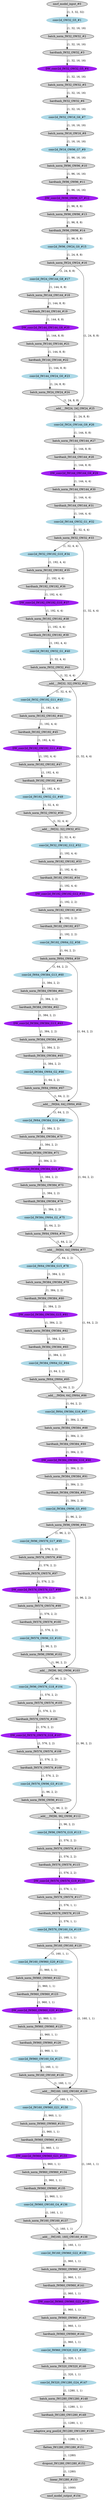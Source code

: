strict digraph {
"0 /nncf_model_input_0" [id=0, type="nncf_model_input", label="nncf_model_input_#0", style=filled];
"1 MobileNetV2/Sequential[features]/Conv2dNormActivation[0]/NNCFConv2d[0]/conv2d_0" [id=1, type=conv2d, label="conv2d_OW32_G5_#1", style=filled, color=lightblue];
"2 MobileNetV2/Sequential[features]/Conv2dNormActivation[0]/NNCFBatchNorm2d[1]/batch_norm_0" [id=2, type="batch_norm", label="batch_norm_IW32_OW32_#2", style=filled];
"3 MobileNetV2/Sequential[features]/Conv2dNormActivation[0]/ReLU6[2]/hardtanh_0" [id=3, type=hardtanh, label="hardtanh_IW32_OW32_#3", style=filled];
"4 MobileNetV2/Sequential[features]/InvertedResidual[1]/Sequential[conv]/Conv2dNormActivation[0]/NNCFConv2d[0]/conv2d_0" [id=4, type=conv2d, label="DW_conv2d_IW32_OW32_G5_#4", style=filled, color=purple];
"5 MobileNetV2/Sequential[features]/InvertedResidual[1]/Sequential[conv]/Conv2dNormActivation[0]/NNCFBatchNorm2d[1]/batch_norm_0" [id=5, type="batch_norm", label="batch_norm_IW32_OW32_#5", style=filled];
"6 MobileNetV2/Sequential[features]/InvertedResidual[1]/Sequential[conv]/Conv2dNormActivation[0]/ReLU6[2]/hardtanh_0" [id=6, type=hardtanh, label="hardtanh_IW32_OW32_#6", style=filled];
"7 MobileNetV2/Sequential[features]/InvertedResidual[1]/Sequential[conv]/NNCFConv2d[1]/conv2d_0" [id=7, type=conv2d, label="conv2d_IW32_OW16_G6_#7", style=filled, color=lightblue];
"8 MobileNetV2/Sequential[features]/InvertedResidual[1]/Sequential[conv]/NNCFBatchNorm2d[2]/batch_norm_0" [id=8, type="batch_norm", label="batch_norm_IW16_OW16_#8", style=filled];
"9 MobileNetV2/Sequential[features]/InvertedResidual[2]/Sequential[conv]/Conv2dNormActivation[0]/NNCFConv2d[0]/conv2d_0" [id=9, type=conv2d, label="conv2d_IW16_OW96_G7_#9", style=filled, color=lightblue];
"10 MobileNetV2/Sequential[features]/InvertedResidual[2]/Sequential[conv]/Conv2dNormActivation[0]/NNCFBatchNorm2d[1]/batch_norm_0" [id=10, type="batch_norm", label="batch_norm_IW96_OW96_#10", style=filled];
"11 MobileNetV2/Sequential[features]/InvertedResidual[2]/Sequential[conv]/Conv2dNormActivation[0]/ReLU6[2]/hardtanh_0" [id=11, type=hardtanh, label="hardtanh_IW96_OW96_#11", style=filled];
"12 MobileNetV2/Sequential[features]/InvertedResidual[2]/Sequential[conv]/Conv2dNormActivation[1]/NNCFConv2d[0]/conv2d_0" [id=12, type=conv2d, label="DW_conv2d_IW96_OW96_G7_#12", style=filled, color=purple];
"13 MobileNetV2/Sequential[features]/InvertedResidual[2]/Sequential[conv]/Conv2dNormActivation[1]/NNCFBatchNorm2d[1]/batch_norm_0" [id=13, type="batch_norm", label="batch_norm_IW96_OW96_#13", style=filled];
"14 MobileNetV2/Sequential[features]/InvertedResidual[2]/Sequential[conv]/Conv2dNormActivation[1]/ReLU6[2]/hardtanh_0" [id=14, type=hardtanh, label="hardtanh_IW96_OW96_#14", style=filled];
"15 MobileNetV2/Sequential[features]/InvertedResidual[2]/Sequential[conv]/NNCFConv2d[2]/conv2d_0" [id=15, type=conv2d, label="conv2d_IW96_OW24_G0_#15", style=filled, color=lightblue];
"16 MobileNetV2/Sequential[features]/InvertedResidual[2]/Sequential[conv]/NNCFBatchNorm2d[3]/batch_norm_0" [id=16, type="batch_norm", label="batch_norm_IW24_OW24_#16", style=filled];
"17 MobileNetV2/Sequential[features]/InvertedResidual[3]/Sequential[conv]/Conv2dNormActivation[0]/NNCFConv2d[0]/conv2d_0" [id=17, type=conv2d, label="conv2d_IW24_OW144_G8_#17", style=filled, color=lightblue];
"18 MobileNetV2/Sequential[features]/InvertedResidual[3]/Sequential[conv]/Conv2dNormActivation[0]/NNCFBatchNorm2d[1]/batch_norm_0" [id=18, type="batch_norm", label="batch_norm_IW144_OW144_#18", style=filled];
"19 MobileNetV2/Sequential[features]/InvertedResidual[3]/Sequential[conv]/Conv2dNormActivation[0]/ReLU6[2]/hardtanh_0" [id=19, type=hardtanh, label="hardtanh_IW144_OW144_#19", style=filled];
"20 MobileNetV2/Sequential[features]/InvertedResidual[3]/Sequential[conv]/Conv2dNormActivation[1]/NNCFConv2d[0]/conv2d_0" [id=20, type=conv2d, label="DW_conv2d_IW144_OW144_G8_#20", style=filled, color=purple];
"21 MobileNetV2/Sequential[features]/InvertedResidual[3]/Sequential[conv]/Conv2dNormActivation[1]/NNCFBatchNorm2d[1]/batch_norm_0" [id=21, type="batch_norm", label="batch_norm_IW144_OW144_#21", style=filled];
"22 MobileNetV2/Sequential[features]/InvertedResidual[3]/Sequential[conv]/Conv2dNormActivation[1]/ReLU6[2]/hardtanh_0" [id=22, type=hardtanh, label="hardtanh_IW144_OW144_#22", style=filled];
"23 MobileNetV2/Sequential[features]/InvertedResidual[3]/Sequential[conv]/NNCFConv2d[2]/conv2d_0" [id=23, type=conv2d, label="conv2d_IW144_OW24_G0_#23", style=filled, color=lightblue];
"24 MobileNetV2/Sequential[features]/InvertedResidual[3]/Sequential[conv]/NNCFBatchNorm2d[3]/batch_norm_0" [id=24, type="batch_norm", label="batch_norm_IW24_OW24_#24", style=filled];
"25 MobileNetV2/Sequential[features]/InvertedResidual[3]/__add___0" [id=25, type="__add__", label="__add___IW[24, 24]_OW24_#25", style=filled];
"26 MobileNetV2/Sequential[features]/InvertedResidual[4]/Sequential[conv]/Conv2dNormActivation[0]/NNCFConv2d[0]/conv2d_0" [id=26, type=conv2d, label="conv2d_IW24_OW144_G9_#26", style=filled, color=lightblue];
"27 MobileNetV2/Sequential[features]/InvertedResidual[4]/Sequential[conv]/Conv2dNormActivation[0]/NNCFBatchNorm2d[1]/batch_norm_0" [id=27, type="batch_norm", label="batch_norm_IW144_OW144_#27", style=filled];
"28 MobileNetV2/Sequential[features]/InvertedResidual[4]/Sequential[conv]/Conv2dNormActivation[0]/ReLU6[2]/hardtanh_0" [id=28, type=hardtanh, label="hardtanh_IW144_OW144_#28", style=filled];
"29 MobileNetV2/Sequential[features]/InvertedResidual[4]/Sequential[conv]/Conv2dNormActivation[1]/NNCFConv2d[0]/conv2d_0" [id=29, type=conv2d, label="DW_conv2d_IW144_OW144_G9_#29", style=filled, color=purple];
"30 MobileNetV2/Sequential[features]/InvertedResidual[4]/Sequential[conv]/Conv2dNormActivation[1]/NNCFBatchNorm2d[1]/batch_norm_0" [id=30, type="batch_norm", label="batch_norm_IW144_OW144_#30", style=filled];
"31 MobileNetV2/Sequential[features]/InvertedResidual[4]/Sequential[conv]/Conv2dNormActivation[1]/ReLU6[2]/hardtanh_0" [id=31, type=hardtanh, label="hardtanh_IW144_OW144_#31", style=filled];
"32 MobileNetV2/Sequential[features]/InvertedResidual[4]/Sequential[conv]/NNCFConv2d[2]/conv2d_0" [id=32, type=conv2d, label="conv2d_IW144_OW32_G1_#32", style=filled, color=lightblue];
"33 MobileNetV2/Sequential[features]/InvertedResidual[4]/Sequential[conv]/NNCFBatchNorm2d[3]/batch_norm_0" [id=33, type="batch_norm", label="batch_norm_IW32_OW32_#33", style=filled];
"34 MobileNetV2/Sequential[features]/InvertedResidual[5]/Sequential[conv]/Conv2dNormActivation[0]/NNCFConv2d[0]/conv2d_0" [id=34, type=conv2d, label="conv2d_IW32_OW192_G10_#34", style=filled, color=lightblue];
"35 MobileNetV2/Sequential[features]/InvertedResidual[5]/Sequential[conv]/Conv2dNormActivation[0]/NNCFBatchNorm2d[1]/batch_norm_0" [id=35, type="batch_norm", label="batch_norm_IW192_OW192_#35", style=filled];
"36 MobileNetV2/Sequential[features]/InvertedResidual[5]/Sequential[conv]/Conv2dNormActivation[0]/ReLU6[2]/hardtanh_0" [id=36, type=hardtanh, label="hardtanh_IW192_OW192_#36", style=filled];
"37 MobileNetV2/Sequential[features]/InvertedResidual[5]/Sequential[conv]/Conv2dNormActivation[1]/NNCFConv2d[0]/conv2d_0" [id=37, type=conv2d, label="DW_conv2d_IW192_OW192_G10_#37", style=filled, color=purple];
"38 MobileNetV2/Sequential[features]/InvertedResidual[5]/Sequential[conv]/Conv2dNormActivation[1]/NNCFBatchNorm2d[1]/batch_norm_0" [id=38, type="batch_norm", label="batch_norm_IW192_OW192_#38", style=filled];
"39 MobileNetV2/Sequential[features]/InvertedResidual[5]/Sequential[conv]/Conv2dNormActivation[1]/ReLU6[2]/hardtanh_0" [id=39, type=hardtanh, label="hardtanh_IW192_OW192_#39", style=filled];
"40 MobileNetV2/Sequential[features]/InvertedResidual[5]/Sequential[conv]/NNCFConv2d[2]/conv2d_0" [id=40, type=conv2d, label="conv2d_IW192_OW32_G1_#40", style=filled, color=lightblue];
"41 MobileNetV2/Sequential[features]/InvertedResidual[5]/Sequential[conv]/NNCFBatchNorm2d[3]/batch_norm_0" [id=41, type="batch_norm", label="batch_norm_IW32_OW32_#41", style=filled];
"42 MobileNetV2/Sequential[features]/InvertedResidual[5]/__add___0" [id=42, type="__add__", label="__add___IW[32, 32]_OW32_#42", style=filled];
"43 MobileNetV2/Sequential[features]/InvertedResidual[6]/Sequential[conv]/Conv2dNormActivation[0]/NNCFConv2d[0]/conv2d_0" [id=43, type=conv2d, label="conv2d_IW32_OW192_G11_#43", style=filled, color=lightblue];
"44 MobileNetV2/Sequential[features]/InvertedResidual[6]/Sequential[conv]/Conv2dNormActivation[0]/NNCFBatchNorm2d[1]/batch_norm_0" [id=44, type="batch_norm", label="batch_norm_IW192_OW192_#44", style=filled];
"45 MobileNetV2/Sequential[features]/InvertedResidual[6]/Sequential[conv]/Conv2dNormActivation[0]/ReLU6[2]/hardtanh_0" [id=45, type=hardtanh, label="hardtanh_IW192_OW192_#45", style=filled];
"46 MobileNetV2/Sequential[features]/InvertedResidual[6]/Sequential[conv]/Conv2dNormActivation[1]/NNCFConv2d[0]/conv2d_0" [id=46, type=conv2d, label="DW_conv2d_IW192_OW192_G11_#46", style=filled, color=purple];
"47 MobileNetV2/Sequential[features]/InvertedResidual[6]/Sequential[conv]/Conv2dNormActivation[1]/NNCFBatchNorm2d[1]/batch_norm_0" [id=47, type="batch_norm", label="batch_norm_IW192_OW192_#47", style=filled];
"48 MobileNetV2/Sequential[features]/InvertedResidual[6]/Sequential[conv]/Conv2dNormActivation[1]/ReLU6[2]/hardtanh_0" [id=48, type=hardtanh, label="hardtanh_IW192_OW192_#48", style=filled];
"49 MobileNetV2/Sequential[features]/InvertedResidual[6]/Sequential[conv]/NNCFConv2d[2]/conv2d_0" [id=49, type=conv2d, label="conv2d_IW192_OW32_G1_#49", style=filled, color=lightblue];
"50 MobileNetV2/Sequential[features]/InvertedResidual[6]/Sequential[conv]/NNCFBatchNorm2d[3]/batch_norm_0" [id=50, type="batch_norm", label="batch_norm_IW32_OW32_#50", style=filled];
"51 MobileNetV2/Sequential[features]/InvertedResidual[6]/__add___0" [id=51, type="__add__", label="__add___IW[32, 32]_OW32_#51", style=filled];
"52 MobileNetV2/Sequential[features]/InvertedResidual[7]/Sequential[conv]/Conv2dNormActivation[0]/NNCFConv2d[0]/conv2d_0" [id=52, type=conv2d, label="conv2d_IW32_OW192_G12_#52", style=filled, color=lightblue];
"53 MobileNetV2/Sequential[features]/InvertedResidual[7]/Sequential[conv]/Conv2dNormActivation[0]/NNCFBatchNorm2d[1]/batch_norm_0" [id=53, type="batch_norm", label="batch_norm_IW192_OW192_#53", style=filled];
"54 MobileNetV2/Sequential[features]/InvertedResidual[7]/Sequential[conv]/Conv2dNormActivation[0]/ReLU6[2]/hardtanh_0" [id=54, type=hardtanh, label="hardtanh_IW192_OW192_#54", style=filled];
"55 MobileNetV2/Sequential[features]/InvertedResidual[7]/Sequential[conv]/Conv2dNormActivation[1]/NNCFConv2d[0]/conv2d_0" [id=55, type=conv2d, label="DW_conv2d_IW192_OW192_G12_#55", style=filled, color=purple];
"56 MobileNetV2/Sequential[features]/InvertedResidual[7]/Sequential[conv]/Conv2dNormActivation[1]/NNCFBatchNorm2d[1]/batch_norm_0" [id=56, type="batch_norm", label="batch_norm_IW192_OW192_#56", style=filled];
"57 MobileNetV2/Sequential[features]/InvertedResidual[7]/Sequential[conv]/Conv2dNormActivation[1]/ReLU6[2]/hardtanh_0" [id=57, type=hardtanh, label="hardtanh_IW192_OW192_#57", style=filled];
"58 MobileNetV2/Sequential[features]/InvertedResidual[7]/Sequential[conv]/NNCFConv2d[2]/conv2d_0" [id=58, type=conv2d, label="conv2d_IW192_OW64_G2_#58", style=filled, color=lightblue];
"59 MobileNetV2/Sequential[features]/InvertedResidual[7]/Sequential[conv]/NNCFBatchNorm2d[3]/batch_norm_0" [id=59, type="batch_norm", label="batch_norm_IW64_OW64_#59", style=filled];
"60 MobileNetV2/Sequential[features]/InvertedResidual[8]/Sequential[conv]/Conv2dNormActivation[0]/NNCFConv2d[0]/conv2d_0" [id=60, type=conv2d, label="conv2d_IW64_OW384_G13_#60", style=filled, color=lightblue];
"61 MobileNetV2/Sequential[features]/InvertedResidual[8]/Sequential[conv]/Conv2dNormActivation[0]/NNCFBatchNorm2d[1]/batch_norm_0" [id=61, type="batch_norm", label="batch_norm_IW384_OW384_#61", style=filled];
"62 MobileNetV2/Sequential[features]/InvertedResidual[8]/Sequential[conv]/Conv2dNormActivation[0]/ReLU6[2]/hardtanh_0" [id=62, type=hardtanh, label="hardtanh_IW384_OW384_#62", style=filled];
"63 MobileNetV2/Sequential[features]/InvertedResidual[8]/Sequential[conv]/Conv2dNormActivation[1]/NNCFConv2d[0]/conv2d_0" [id=63, type=conv2d, label="DW_conv2d_IW384_OW384_G13_#63", style=filled, color=purple];
"64 MobileNetV2/Sequential[features]/InvertedResidual[8]/Sequential[conv]/Conv2dNormActivation[1]/NNCFBatchNorm2d[1]/batch_norm_0" [id=64, type="batch_norm", label="batch_norm_IW384_OW384_#64", style=filled];
"65 MobileNetV2/Sequential[features]/InvertedResidual[8]/Sequential[conv]/Conv2dNormActivation[1]/ReLU6[2]/hardtanh_0" [id=65, type=hardtanh, label="hardtanh_IW384_OW384_#65", style=filled];
"66 MobileNetV2/Sequential[features]/InvertedResidual[8]/Sequential[conv]/NNCFConv2d[2]/conv2d_0" [id=66, type=conv2d, label="conv2d_IW384_OW64_G2_#66", style=filled, color=lightblue];
"67 MobileNetV2/Sequential[features]/InvertedResidual[8]/Sequential[conv]/NNCFBatchNorm2d[3]/batch_norm_0" [id=67, type="batch_norm", label="batch_norm_IW64_OW64_#67", style=filled];
"68 MobileNetV2/Sequential[features]/InvertedResidual[8]/__add___0" [id=68, type="__add__", label="__add___IW[64, 64]_OW64_#68", style=filled];
"69 MobileNetV2/Sequential[features]/InvertedResidual[9]/Sequential[conv]/Conv2dNormActivation[0]/NNCFConv2d[0]/conv2d_0" [id=69, type=conv2d, label="conv2d_IW64_OW384_G14_#69", style=filled, color=lightblue];
"70 MobileNetV2/Sequential[features]/InvertedResidual[9]/Sequential[conv]/Conv2dNormActivation[0]/NNCFBatchNorm2d[1]/batch_norm_0" [id=70, type="batch_norm", label="batch_norm_IW384_OW384_#70", style=filled];
"71 MobileNetV2/Sequential[features]/InvertedResidual[9]/Sequential[conv]/Conv2dNormActivation[0]/ReLU6[2]/hardtanh_0" [id=71, type=hardtanh, label="hardtanh_IW384_OW384_#71", style=filled];
"72 MobileNetV2/Sequential[features]/InvertedResidual[9]/Sequential[conv]/Conv2dNormActivation[1]/NNCFConv2d[0]/conv2d_0" [id=72, type=conv2d, label="DW_conv2d_IW384_OW384_G14_#72", style=filled, color=purple];
"73 MobileNetV2/Sequential[features]/InvertedResidual[9]/Sequential[conv]/Conv2dNormActivation[1]/NNCFBatchNorm2d[1]/batch_norm_0" [id=73, type="batch_norm", label="batch_norm_IW384_OW384_#73", style=filled];
"74 MobileNetV2/Sequential[features]/InvertedResidual[9]/Sequential[conv]/Conv2dNormActivation[1]/ReLU6[2]/hardtanh_0" [id=74, type=hardtanh, label="hardtanh_IW384_OW384_#74", style=filled];
"75 MobileNetV2/Sequential[features]/InvertedResidual[9]/Sequential[conv]/NNCFConv2d[2]/conv2d_0" [id=75, type=conv2d, label="conv2d_IW384_OW64_G2_#75", style=filled, color=lightblue];
"76 MobileNetV2/Sequential[features]/InvertedResidual[9]/Sequential[conv]/NNCFBatchNorm2d[3]/batch_norm_0" [id=76, type="batch_norm", label="batch_norm_IW64_OW64_#76", style=filled];
"77 MobileNetV2/Sequential[features]/InvertedResidual[9]/__add___0" [id=77, type="__add__", label="__add___IW[64, 64]_OW64_#77", style=filled];
"78 MobileNetV2/Sequential[features]/InvertedResidual[10]/Sequential[conv]/Conv2dNormActivation[0]/NNCFConv2d[0]/conv2d_0" [id=78, type=conv2d, label="conv2d_IW64_OW384_G15_#78", style=filled, color=lightblue];
"79 MobileNetV2/Sequential[features]/InvertedResidual[10]/Sequential[conv]/Conv2dNormActivation[0]/NNCFBatchNorm2d[1]/batch_norm_0" [id=79, type="batch_norm", label="batch_norm_IW384_OW384_#79", style=filled];
"80 MobileNetV2/Sequential[features]/InvertedResidual[10]/Sequential[conv]/Conv2dNormActivation[0]/ReLU6[2]/hardtanh_0" [id=80, type=hardtanh, label="hardtanh_IW384_OW384_#80", style=filled];
"81 MobileNetV2/Sequential[features]/InvertedResidual[10]/Sequential[conv]/Conv2dNormActivation[1]/NNCFConv2d[0]/conv2d_0" [id=81, type=conv2d, label="DW_conv2d_IW384_OW384_G15_#81", style=filled, color=purple];
"82 MobileNetV2/Sequential[features]/InvertedResidual[10]/Sequential[conv]/Conv2dNormActivation[1]/NNCFBatchNorm2d[1]/batch_norm_0" [id=82, type="batch_norm", label="batch_norm_IW384_OW384_#82", style=filled];
"83 MobileNetV2/Sequential[features]/InvertedResidual[10]/Sequential[conv]/Conv2dNormActivation[1]/ReLU6[2]/hardtanh_0" [id=83, type=hardtanh, label="hardtanh_IW384_OW384_#83", style=filled];
"84 MobileNetV2/Sequential[features]/InvertedResidual[10]/Sequential[conv]/NNCFConv2d[2]/conv2d_0" [id=84, type=conv2d, label="conv2d_IW384_OW64_G2_#84", style=filled, color=lightblue];
"85 MobileNetV2/Sequential[features]/InvertedResidual[10]/Sequential[conv]/NNCFBatchNorm2d[3]/batch_norm_0" [id=85, type="batch_norm", label="batch_norm_IW64_OW64_#85", style=filled];
"86 MobileNetV2/Sequential[features]/InvertedResidual[10]/__add___0" [id=86, type="__add__", label="__add___IW[64, 64]_OW64_#86", style=filled];
"87 MobileNetV2/Sequential[features]/InvertedResidual[11]/Sequential[conv]/Conv2dNormActivation[0]/NNCFConv2d[0]/conv2d_0" [id=87, type=conv2d, label="conv2d_IW64_OW384_G16_#87", style=filled, color=lightblue];
"88 MobileNetV2/Sequential[features]/InvertedResidual[11]/Sequential[conv]/Conv2dNormActivation[0]/NNCFBatchNorm2d[1]/batch_norm_0" [id=88, type="batch_norm", label="batch_norm_IW384_OW384_#88", style=filled];
"89 MobileNetV2/Sequential[features]/InvertedResidual[11]/Sequential[conv]/Conv2dNormActivation[0]/ReLU6[2]/hardtanh_0" [id=89, type=hardtanh, label="hardtanh_IW384_OW384_#89", style=filled];
"90 MobileNetV2/Sequential[features]/InvertedResidual[11]/Sequential[conv]/Conv2dNormActivation[1]/NNCFConv2d[0]/conv2d_0" [id=90, type=conv2d, label="DW_conv2d_IW384_OW384_G16_#90", style=filled, color=purple];
"91 MobileNetV2/Sequential[features]/InvertedResidual[11]/Sequential[conv]/Conv2dNormActivation[1]/NNCFBatchNorm2d[1]/batch_norm_0" [id=91, type="batch_norm", label="batch_norm_IW384_OW384_#91", style=filled];
"92 MobileNetV2/Sequential[features]/InvertedResidual[11]/Sequential[conv]/Conv2dNormActivation[1]/ReLU6[2]/hardtanh_0" [id=92, type=hardtanh, label="hardtanh_IW384_OW384_#92", style=filled];
"93 MobileNetV2/Sequential[features]/InvertedResidual[11]/Sequential[conv]/NNCFConv2d[2]/conv2d_0" [id=93, type=conv2d, label="conv2d_IW384_OW96_G3_#93", style=filled, color=lightblue];
"94 MobileNetV2/Sequential[features]/InvertedResidual[11]/Sequential[conv]/NNCFBatchNorm2d[3]/batch_norm_0" [id=94, type="batch_norm", label="batch_norm_IW96_OW96_#94", style=filled];
"95 MobileNetV2/Sequential[features]/InvertedResidual[12]/Sequential[conv]/Conv2dNormActivation[0]/NNCFConv2d[0]/conv2d_0" [id=95, type=conv2d, label="conv2d_IW96_OW576_G17_#95", style=filled, color=lightblue];
"96 MobileNetV2/Sequential[features]/InvertedResidual[12]/Sequential[conv]/Conv2dNormActivation[0]/NNCFBatchNorm2d[1]/batch_norm_0" [id=96, type="batch_norm", label="batch_norm_IW576_OW576_#96", style=filled];
"97 MobileNetV2/Sequential[features]/InvertedResidual[12]/Sequential[conv]/Conv2dNormActivation[0]/ReLU6[2]/hardtanh_0" [id=97, type=hardtanh, label="hardtanh_IW576_OW576_#97", style=filled];
"98 MobileNetV2/Sequential[features]/InvertedResidual[12]/Sequential[conv]/Conv2dNormActivation[1]/NNCFConv2d[0]/conv2d_0" [id=98, type=conv2d, label="DW_conv2d_IW576_OW576_G17_#98", style=filled, color=purple];
"99 MobileNetV2/Sequential[features]/InvertedResidual[12]/Sequential[conv]/Conv2dNormActivation[1]/NNCFBatchNorm2d[1]/batch_norm_0" [id=99, type="batch_norm", label="batch_norm_IW576_OW576_#99", style=filled];
"100 MobileNetV2/Sequential[features]/InvertedResidual[12]/Sequential[conv]/Conv2dNormActivation[1]/ReLU6[2]/hardtanh_0" [id=100, type=hardtanh, label="hardtanh_IW576_OW576_#100", style=filled];
"101 MobileNetV2/Sequential[features]/InvertedResidual[12]/Sequential[conv]/NNCFConv2d[2]/conv2d_0" [id=101, type=conv2d, label="conv2d_IW576_OW96_G3_#101", style=filled, color=lightblue];
"102 MobileNetV2/Sequential[features]/InvertedResidual[12]/Sequential[conv]/NNCFBatchNorm2d[3]/batch_norm_0" [id=102, type="batch_norm", label="batch_norm_IW96_OW96_#102", style=filled];
"103 MobileNetV2/Sequential[features]/InvertedResidual[12]/__add___0" [id=103, type="__add__", label="__add___IW[96, 96]_OW96_#103", style=filled];
"104 MobileNetV2/Sequential[features]/InvertedResidual[13]/Sequential[conv]/Conv2dNormActivation[0]/NNCFConv2d[0]/conv2d_0" [id=104, type=conv2d, label="conv2d_IW96_OW576_G18_#104", style=filled, color=lightblue];
"105 MobileNetV2/Sequential[features]/InvertedResidual[13]/Sequential[conv]/Conv2dNormActivation[0]/NNCFBatchNorm2d[1]/batch_norm_0" [id=105, type="batch_norm", label="batch_norm_IW576_OW576_#105", style=filled];
"106 MobileNetV2/Sequential[features]/InvertedResidual[13]/Sequential[conv]/Conv2dNormActivation[0]/ReLU6[2]/hardtanh_0" [id=106, type=hardtanh, label="hardtanh_IW576_OW576_#106", style=filled];
"107 MobileNetV2/Sequential[features]/InvertedResidual[13]/Sequential[conv]/Conv2dNormActivation[1]/NNCFConv2d[0]/conv2d_0" [id=107, type=conv2d, label="DW_conv2d_IW576_OW576_G18_#107", style=filled, color=purple];
"108 MobileNetV2/Sequential[features]/InvertedResidual[13]/Sequential[conv]/Conv2dNormActivation[1]/NNCFBatchNorm2d[1]/batch_norm_0" [id=108, type="batch_norm", label="batch_norm_IW576_OW576_#108", style=filled];
"109 MobileNetV2/Sequential[features]/InvertedResidual[13]/Sequential[conv]/Conv2dNormActivation[1]/ReLU6[2]/hardtanh_0" [id=109, type=hardtanh, label="hardtanh_IW576_OW576_#109", style=filled];
"110 MobileNetV2/Sequential[features]/InvertedResidual[13]/Sequential[conv]/NNCFConv2d[2]/conv2d_0" [id=110, type=conv2d, label="conv2d_IW576_OW96_G3_#110", style=filled, color=lightblue];
"111 MobileNetV2/Sequential[features]/InvertedResidual[13]/Sequential[conv]/NNCFBatchNorm2d[3]/batch_norm_0" [id=111, type="batch_norm", label="batch_norm_IW96_OW96_#111", style=filled];
"112 MobileNetV2/Sequential[features]/InvertedResidual[13]/__add___0" [id=112, type="__add__", label="__add___IW[96, 96]_OW96_#112", style=filled];
"113 MobileNetV2/Sequential[features]/InvertedResidual[14]/Sequential[conv]/Conv2dNormActivation[0]/NNCFConv2d[0]/conv2d_0" [id=113, type=conv2d, label="conv2d_IW96_OW576_G19_#113", style=filled, color=lightblue];
"114 MobileNetV2/Sequential[features]/InvertedResidual[14]/Sequential[conv]/Conv2dNormActivation[0]/NNCFBatchNorm2d[1]/batch_norm_0" [id=114, type="batch_norm", label="batch_norm_IW576_OW576_#114", style=filled];
"115 MobileNetV2/Sequential[features]/InvertedResidual[14]/Sequential[conv]/Conv2dNormActivation[0]/ReLU6[2]/hardtanh_0" [id=115, type=hardtanh, label="hardtanh_IW576_OW576_#115", style=filled];
"116 MobileNetV2/Sequential[features]/InvertedResidual[14]/Sequential[conv]/Conv2dNormActivation[1]/NNCFConv2d[0]/conv2d_0" [id=116, type=conv2d, label="DW_conv2d_IW576_OW576_G19_#116", style=filled, color=purple];
"117 MobileNetV2/Sequential[features]/InvertedResidual[14]/Sequential[conv]/Conv2dNormActivation[1]/NNCFBatchNorm2d[1]/batch_norm_0" [id=117, type="batch_norm", label="batch_norm_IW576_OW576_#117", style=filled];
"118 MobileNetV2/Sequential[features]/InvertedResidual[14]/Sequential[conv]/Conv2dNormActivation[1]/ReLU6[2]/hardtanh_0" [id=118, type=hardtanh, label="hardtanh_IW576_OW576_#118", style=filled];
"119 MobileNetV2/Sequential[features]/InvertedResidual[14]/Sequential[conv]/NNCFConv2d[2]/conv2d_0" [id=119, type=conv2d, label="conv2d_IW576_OW160_G4_#119", style=filled, color=lightblue];
"120 MobileNetV2/Sequential[features]/InvertedResidual[14]/Sequential[conv]/NNCFBatchNorm2d[3]/batch_norm_0" [id=120, type="batch_norm", label="batch_norm_IW160_OW160_#120", style=filled];
"121 MobileNetV2/Sequential[features]/InvertedResidual[15]/Sequential[conv]/Conv2dNormActivation[0]/NNCFConv2d[0]/conv2d_0" [id=121, type=conv2d, label="conv2d_IW160_OW960_G20_#121", style=filled, color=lightblue];
"122 MobileNetV2/Sequential[features]/InvertedResidual[15]/Sequential[conv]/Conv2dNormActivation[0]/NNCFBatchNorm2d[1]/batch_norm_0" [id=122, type="batch_norm", label="batch_norm_IW960_OW960_#122", style=filled];
"123 MobileNetV2/Sequential[features]/InvertedResidual[15]/Sequential[conv]/Conv2dNormActivation[0]/ReLU6[2]/hardtanh_0" [id=123, type=hardtanh, label="hardtanh_IW960_OW960_#123", style=filled];
"124 MobileNetV2/Sequential[features]/InvertedResidual[15]/Sequential[conv]/Conv2dNormActivation[1]/NNCFConv2d[0]/conv2d_0" [id=124, type=conv2d, label="DW_conv2d_IW960_OW960_G20_#124", style=filled, color=purple];
"125 MobileNetV2/Sequential[features]/InvertedResidual[15]/Sequential[conv]/Conv2dNormActivation[1]/NNCFBatchNorm2d[1]/batch_norm_0" [id=125, type="batch_norm", label="batch_norm_IW960_OW960_#125", style=filled];
"126 MobileNetV2/Sequential[features]/InvertedResidual[15]/Sequential[conv]/Conv2dNormActivation[1]/ReLU6[2]/hardtanh_0" [id=126, type=hardtanh, label="hardtanh_IW960_OW960_#126", style=filled];
"127 MobileNetV2/Sequential[features]/InvertedResidual[15]/Sequential[conv]/NNCFConv2d[2]/conv2d_0" [id=127, type=conv2d, label="conv2d_IW960_OW160_G4_#127", style=filled, color=lightblue];
"128 MobileNetV2/Sequential[features]/InvertedResidual[15]/Sequential[conv]/NNCFBatchNorm2d[3]/batch_norm_0" [id=128, type="batch_norm", label="batch_norm_IW160_OW160_#128", style=filled];
"129 MobileNetV2/Sequential[features]/InvertedResidual[15]/__add___0" [id=129, type="__add__", label="__add___IW[160, 160]_OW160_#129", style=filled];
"130 MobileNetV2/Sequential[features]/InvertedResidual[16]/Sequential[conv]/Conv2dNormActivation[0]/NNCFConv2d[0]/conv2d_0" [id=130, type=conv2d, label="conv2d_IW160_OW960_G21_#130", style=filled, color=lightblue];
"131 MobileNetV2/Sequential[features]/InvertedResidual[16]/Sequential[conv]/Conv2dNormActivation[0]/NNCFBatchNorm2d[1]/batch_norm_0" [id=131, type="batch_norm", label="batch_norm_IW960_OW960_#131", style=filled];
"132 MobileNetV2/Sequential[features]/InvertedResidual[16]/Sequential[conv]/Conv2dNormActivation[0]/ReLU6[2]/hardtanh_0" [id=132, type=hardtanh, label="hardtanh_IW960_OW960_#132", style=filled];
"133 MobileNetV2/Sequential[features]/InvertedResidual[16]/Sequential[conv]/Conv2dNormActivation[1]/NNCFConv2d[0]/conv2d_0" [id=133, type=conv2d, label="DW_conv2d_IW960_OW960_G21_#133", style=filled, color=purple];
"134 MobileNetV2/Sequential[features]/InvertedResidual[16]/Sequential[conv]/Conv2dNormActivation[1]/NNCFBatchNorm2d[1]/batch_norm_0" [id=134, type="batch_norm", label="batch_norm_IW960_OW960_#134", style=filled];
"135 MobileNetV2/Sequential[features]/InvertedResidual[16]/Sequential[conv]/Conv2dNormActivation[1]/ReLU6[2]/hardtanh_0" [id=135, type=hardtanh, label="hardtanh_IW960_OW960_#135", style=filled];
"136 MobileNetV2/Sequential[features]/InvertedResidual[16]/Sequential[conv]/NNCFConv2d[2]/conv2d_0" [id=136, type=conv2d, label="conv2d_IW960_OW160_G4_#136", style=filled, color=lightblue];
"137 MobileNetV2/Sequential[features]/InvertedResidual[16]/Sequential[conv]/NNCFBatchNorm2d[3]/batch_norm_0" [id=137, type="batch_norm", label="batch_norm_IW160_OW160_#137", style=filled];
"138 MobileNetV2/Sequential[features]/InvertedResidual[16]/__add___0" [id=138, type="__add__", label="__add___IW[160, 160]_OW160_#138", style=filled];
"139 MobileNetV2/Sequential[features]/InvertedResidual[17]/Sequential[conv]/Conv2dNormActivation[0]/NNCFConv2d[0]/conv2d_0" [id=139, type=conv2d, label="conv2d_IW160_OW960_G22_#139", style=filled, color=lightblue];
"140 MobileNetV2/Sequential[features]/InvertedResidual[17]/Sequential[conv]/Conv2dNormActivation[0]/NNCFBatchNorm2d[1]/batch_norm_0" [id=140, type="batch_norm", label="batch_norm_IW960_OW960_#140", style=filled];
"141 MobileNetV2/Sequential[features]/InvertedResidual[17]/Sequential[conv]/Conv2dNormActivation[0]/ReLU6[2]/hardtanh_0" [id=141, type=hardtanh, label="hardtanh_IW960_OW960_#141", style=filled];
"142 MobileNetV2/Sequential[features]/InvertedResidual[17]/Sequential[conv]/Conv2dNormActivation[1]/NNCFConv2d[0]/conv2d_0" [id=142, type=conv2d, label="DW_conv2d_IW960_OW960_G22_#142", style=filled, color=purple];
"143 MobileNetV2/Sequential[features]/InvertedResidual[17]/Sequential[conv]/Conv2dNormActivation[1]/NNCFBatchNorm2d[1]/batch_norm_0" [id=143, type="batch_norm", label="batch_norm_IW960_OW960_#143", style=filled];
"144 MobileNetV2/Sequential[features]/InvertedResidual[17]/Sequential[conv]/Conv2dNormActivation[1]/ReLU6[2]/hardtanh_0" [id=144, type=hardtanh, label="hardtanh_IW960_OW960_#144", style=filled];
"145 MobileNetV2/Sequential[features]/InvertedResidual[17]/Sequential[conv]/NNCFConv2d[2]/conv2d_0" [id=145, type=conv2d, label="conv2d_IW960_OW320_G23_#145", style=filled, color=lightblue];
"146 MobileNetV2/Sequential[features]/InvertedResidual[17]/Sequential[conv]/NNCFBatchNorm2d[3]/batch_norm_0" [id=146, type="batch_norm", label="batch_norm_IW320_OW320_#146", style=filled];
"147 MobileNetV2/Sequential[features]/Conv2dNormActivation[18]/NNCFConv2d[0]/conv2d_0" [id=147, type=conv2d, label="conv2d_IW320_OW1280_G24_#147", style=filled, color=lightblue];
"148 MobileNetV2/Sequential[features]/Conv2dNormActivation[18]/NNCFBatchNorm2d[1]/batch_norm_0" [id=148, type="batch_norm", label="batch_norm_IW1280_OW1280_#148", style=filled];
"149 MobileNetV2/Sequential[features]/Conv2dNormActivation[18]/ReLU6[2]/hardtanh_0" [id=149, type=hardtanh, label="hardtanh_IW1280_OW1280_#149", style=filled];
"150 MobileNetV2/adaptive_avg_pool2d_0" [id=150, type="adaptive_avg_pool2d", label="adaptive_avg_pool2d_IW1280_OW1280_#150", style=filled];
"151 MobileNetV2/flatten_0" [id=151, type=flatten, label="flatten_IW1280_OW1280_#151", style=filled];
"152 MobileNetV2/Sequential[classifier]/Dropout[0]/dropout_0" [id=152, type=dropout, label="dropout_IW1280_OW1280_#152", style=filled];
"153 MobileNetV2/Sequential[classifier]/NNCFLinear[1]/linear_0" [id=153, type=linear, label="linear_IW1280_#153", style=filled];
"154 /nncf_model_output_0" [id=154, type="nncf_model_output", label="nncf_model_output_#154", style=filled];
"0 /nncf_model_input_0" -> "1 MobileNetV2/Sequential[features]/Conv2dNormActivation[0]/NNCFConv2d[0]/conv2d_0" [style=solid, label="(1, 3, 32, 32)"];
"1 MobileNetV2/Sequential[features]/Conv2dNormActivation[0]/NNCFConv2d[0]/conv2d_0" -> "2 MobileNetV2/Sequential[features]/Conv2dNormActivation[0]/NNCFBatchNorm2d[1]/batch_norm_0" [style=solid, label="(1, 32, 16, 16)"];
"2 MobileNetV2/Sequential[features]/Conv2dNormActivation[0]/NNCFBatchNorm2d[1]/batch_norm_0" -> "3 MobileNetV2/Sequential[features]/Conv2dNormActivation[0]/ReLU6[2]/hardtanh_0" [style=solid, label="(1, 32, 16, 16)"];
"3 MobileNetV2/Sequential[features]/Conv2dNormActivation[0]/ReLU6[2]/hardtanh_0" -> "4 MobileNetV2/Sequential[features]/InvertedResidual[1]/Sequential[conv]/Conv2dNormActivation[0]/NNCFConv2d[0]/conv2d_0" [style=solid, label="(1, 32, 16, 16)"];
"4 MobileNetV2/Sequential[features]/InvertedResidual[1]/Sequential[conv]/Conv2dNormActivation[0]/NNCFConv2d[0]/conv2d_0" -> "5 MobileNetV2/Sequential[features]/InvertedResidual[1]/Sequential[conv]/Conv2dNormActivation[0]/NNCFBatchNorm2d[1]/batch_norm_0" [style=solid, label="(1, 32, 16, 16)"];
"5 MobileNetV2/Sequential[features]/InvertedResidual[1]/Sequential[conv]/Conv2dNormActivation[0]/NNCFBatchNorm2d[1]/batch_norm_0" -> "6 MobileNetV2/Sequential[features]/InvertedResidual[1]/Sequential[conv]/Conv2dNormActivation[0]/ReLU6[2]/hardtanh_0" [style=solid, label="(1, 32, 16, 16)"];
"6 MobileNetV2/Sequential[features]/InvertedResidual[1]/Sequential[conv]/Conv2dNormActivation[0]/ReLU6[2]/hardtanh_0" -> "7 MobileNetV2/Sequential[features]/InvertedResidual[1]/Sequential[conv]/NNCFConv2d[1]/conv2d_0" [style=solid, label="(1, 32, 16, 16)"];
"7 MobileNetV2/Sequential[features]/InvertedResidual[1]/Sequential[conv]/NNCFConv2d[1]/conv2d_0" -> "8 MobileNetV2/Sequential[features]/InvertedResidual[1]/Sequential[conv]/NNCFBatchNorm2d[2]/batch_norm_0" [style=solid, label="(1, 16, 16, 16)"];
"8 MobileNetV2/Sequential[features]/InvertedResidual[1]/Sequential[conv]/NNCFBatchNorm2d[2]/batch_norm_0" -> "9 MobileNetV2/Sequential[features]/InvertedResidual[2]/Sequential[conv]/Conv2dNormActivation[0]/NNCFConv2d[0]/conv2d_0" [style=solid, label="(1, 16, 16, 16)"];
"9 MobileNetV2/Sequential[features]/InvertedResidual[2]/Sequential[conv]/Conv2dNormActivation[0]/NNCFConv2d[0]/conv2d_0" -> "10 MobileNetV2/Sequential[features]/InvertedResidual[2]/Sequential[conv]/Conv2dNormActivation[0]/NNCFBatchNorm2d[1]/batch_norm_0" [style=solid, label="(1, 96, 16, 16)"];
"10 MobileNetV2/Sequential[features]/InvertedResidual[2]/Sequential[conv]/Conv2dNormActivation[0]/NNCFBatchNorm2d[1]/batch_norm_0" -> "11 MobileNetV2/Sequential[features]/InvertedResidual[2]/Sequential[conv]/Conv2dNormActivation[0]/ReLU6[2]/hardtanh_0" [style=solid, label="(1, 96, 16, 16)"];
"11 MobileNetV2/Sequential[features]/InvertedResidual[2]/Sequential[conv]/Conv2dNormActivation[0]/ReLU6[2]/hardtanh_0" -> "12 MobileNetV2/Sequential[features]/InvertedResidual[2]/Sequential[conv]/Conv2dNormActivation[1]/NNCFConv2d[0]/conv2d_0" [style=solid, label="(1, 96, 16, 16)"];
"12 MobileNetV2/Sequential[features]/InvertedResidual[2]/Sequential[conv]/Conv2dNormActivation[1]/NNCFConv2d[0]/conv2d_0" -> "13 MobileNetV2/Sequential[features]/InvertedResidual[2]/Sequential[conv]/Conv2dNormActivation[1]/NNCFBatchNorm2d[1]/batch_norm_0" [style=solid, label="(1, 96, 8, 8)"];
"13 MobileNetV2/Sequential[features]/InvertedResidual[2]/Sequential[conv]/Conv2dNormActivation[1]/NNCFBatchNorm2d[1]/batch_norm_0" -> "14 MobileNetV2/Sequential[features]/InvertedResidual[2]/Sequential[conv]/Conv2dNormActivation[1]/ReLU6[2]/hardtanh_0" [style=solid, label="(1, 96, 8, 8)"];
"14 MobileNetV2/Sequential[features]/InvertedResidual[2]/Sequential[conv]/Conv2dNormActivation[1]/ReLU6[2]/hardtanh_0" -> "15 MobileNetV2/Sequential[features]/InvertedResidual[2]/Sequential[conv]/NNCFConv2d[2]/conv2d_0" [style=solid, label="(1, 96, 8, 8)"];
"15 MobileNetV2/Sequential[features]/InvertedResidual[2]/Sequential[conv]/NNCFConv2d[2]/conv2d_0" -> "16 MobileNetV2/Sequential[features]/InvertedResidual[2]/Sequential[conv]/NNCFBatchNorm2d[3]/batch_norm_0" [style=solid, label="(1, 24, 8, 8)"];
"16 MobileNetV2/Sequential[features]/InvertedResidual[2]/Sequential[conv]/NNCFBatchNorm2d[3]/batch_norm_0" -> "17 MobileNetV2/Sequential[features]/InvertedResidual[3]/Sequential[conv]/Conv2dNormActivation[0]/NNCFConv2d[0]/conv2d_0" [style=solid, label="(1, 24, 8, 8)"];
"16 MobileNetV2/Sequential[features]/InvertedResidual[2]/Sequential[conv]/NNCFBatchNorm2d[3]/batch_norm_0" -> "25 MobileNetV2/Sequential[features]/InvertedResidual[3]/__add___0" [style=solid, label="(1, 24, 8, 8)"];
"17 MobileNetV2/Sequential[features]/InvertedResidual[3]/Sequential[conv]/Conv2dNormActivation[0]/NNCFConv2d[0]/conv2d_0" -> "18 MobileNetV2/Sequential[features]/InvertedResidual[3]/Sequential[conv]/Conv2dNormActivation[0]/NNCFBatchNorm2d[1]/batch_norm_0" [style=solid, label="(1, 144, 8, 8)"];
"18 MobileNetV2/Sequential[features]/InvertedResidual[3]/Sequential[conv]/Conv2dNormActivation[0]/NNCFBatchNorm2d[1]/batch_norm_0" -> "19 MobileNetV2/Sequential[features]/InvertedResidual[3]/Sequential[conv]/Conv2dNormActivation[0]/ReLU6[2]/hardtanh_0" [style=solid, label="(1, 144, 8, 8)"];
"19 MobileNetV2/Sequential[features]/InvertedResidual[3]/Sequential[conv]/Conv2dNormActivation[0]/ReLU6[2]/hardtanh_0" -> "20 MobileNetV2/Sequential[features]/InvertedResidual[3]/Sequential[conv]/Conv2dNormActivation[1]/NNCFConv2d[0]/conv2d_0" [style=solid, label="(1, 144, 8, 8)"];
"20 MobileNetV2/Sequential[features]/InvertedResidual[3]/Sequential[conv]/Conv2dNormActivation[1]/NNCFConv2d[0]/conv2d_0" -> "21 MobileNetV2/Sequential[features]/InvertedResidual[3]/Sequential[conv]/Conv2dNormActivation[1]/NNCFBatchNorm2d[1]/batch_norm_0" [style=solid, label="(1, 144, 8, 8)"];
"21 MobileNetV2/Sequential[features]/InvertedResidual[3]/Sequential[conv]/Conv2dNormActivation[1]/NNCFBatchNorm2d[1]/batch_norm_0" -> "22 MobileNetV2/Sequential[features]/InvertedResidual[3]/Sequential[conv]/Conv2dNormActivation[1]/ReLU6[2]/hardtanh_0" [style=solid, label="(1, 144, 8, 8)"];
"22 MobileNetV2/Sequential[features]/InvertedResidual[3]/Sequential[conv]/Conv2dNormActivation[1]/ReLU6[2]/hardtanh_0" -> "23 MobileNetV2/Sequential[features]/InvertedResidual[3]/Sequential[conv]/NNCFConv2d[2]/conv2d_0" [style=solid, label="(1, 144, 8, 8)"];
"23 MobileNetV2/Sequential[features]/InvertedResidual[3]/Sequential[conv]/NNCFConv2d[2]/conv2d_0" -> "24 MobileNetV2/Sequential[features]/InvertedResidual[3]/Sequential[conv]/NNCFBatchNorm2d[3]/batch_norm_0" [style=solid, label="(1, 24, 8, 8)"];
"24 MobileNetV2/Sequential[features]/InvertedResidual[3]/Sequential[conv]/NNCFBatchNorm2d[3]/batch_norm_0" -> "25 MobileNetV2/Sequential[features]/InvertedResidual[3]/__add___0" [style=solid, label="(1, 24, 8, 8)"];
"25 MobileNetV2/Sequential[features]/InvertedResidual[3]/__add___0" -> "26 MobileNetV2/Sequential[features]/InvertedResidual[4]/Sequential[conv]/Conv2dNormActivation[0]/NNCFConv2d[0]/conv2d_0" [style=solid, label="(1, 24, 8, 8)"];
"26 MobileNetV2/Sequential[features]/InvertedResidual[4]/Sequential[conv]/Conv2dNormActivation[0]/NNCFConv2d[0]/conv2d_0" -> "27 MobileNetV2/Sequential[features]/InvertedResidual[4]/Sequential[conv]/Conv2dNormActivation[0]/NNCFBatchNorm2d[1]/batch_norm_0" [style=solid, label="(1, 144, 8, 8)"];
"27 MobileNetV2/Sequential[features]/InvertedResidual[4]/Sequential[conv]/Conv2dNormActivation[0]/NNCFBatchNorm2d[1]/batch_norm_0" -> "28 MobileNetV2/Sequential[features]/InvertedResidual[4]/Sequential[conv]/Conv2dNormActivation[0]/ReLU6[2]/hardtanh_0" [style=solid, label="(1, 144, 8, 8)"];
"28 MobileNetV2/Sequential[features]/InvertedResidual[4]/Sequential[conv]/Conv2dNormActivation[0]/ReLU6[2]/hardtanh_0" -> "29 MobileNetV2/Sequential[features]/InvertedResidual[4]/Sequential[conv]/Conv2dNormActivation[1]/NNCFConv2d[0]/conv2d_0" [style=solid, label="(1, 144, 8, 8)"];
"29 MobileNetV2/Sequential[features]/InvertedResidual[4]/Sequential[conv]/Conv2dNormActivation[1]/NNCFConv2d[0]/conv2d_0" -> "30 MobileNetV2/Sequential[features]/InvertedResidual[4]/Sequential[conv]/Conv2dNormActivation[1]/NNCFBatchNorm2d[1]/batch_norm_0" [style=solid, label="(1, 144, 4, 4)"];
"30 MobileNetV2/Sequential[features]/InvertedResidual[4]/Sequential[conv]/Conv2dNormActivation[1]/NNCFBatchNorm2d[1]/batch_norm_0" -> "31 MobileNetV2/Sequential[features]/InvertedResidual[4]/Sequential[conv]/Conv2dNormActivation[1]/ReLU6[2]/hardtanh_0" [style=solid, label="(1, 144, 4, 4)"];
"31 MobileNetV2/Sequential[features]/InvertedResidual[4]/Sequential[conv]/Conv2dNormActivation[1]/ReLU6[2]/hardtanh_0" -> "32 MobileNetV2/Sequential[features]/InvertedResidual[4]/Sequential[conv]/NNCFConv2d[2]/conv2d_0" [style=solid, label="(1, 144, 4, 4)"];
"32 MobileNetV2/Sequential[features]/InvertedResidual[4]/Sequential[conv]/NNCFConv2d[2]/conv2d_0" -> "33 MobileNetV2/Sequential[features]/InvertedResidual[4]/Sequential[conv]/NNCFBatchNorm2d[3]/batch_norm_0" [style=solid, label="(1, 32, 4, 4)"];
"33 MobileNetV2/Sequential[features]/InvertedResidual[4]/Sequential[conv]/NNCFBatchNorm2d[3]/batch_norm_0" -> "34 MobileNetV2/Sequential[features]/InvertedResidual[5]/Sequential[conv]/Conv2dNormActivation[0]/NNCFConv2d[0]/conv2d_0" [style=solid, label="(1, 32, 4, 4)"];
"33 MobileNetV2/Sequential[features]/InvertedResidual[4]/Sequential[conv]/NNCFBatchNorm2d[3]/batch_norm_0" -> "42 MobileNetV2/Sequential[features]/InvertedResidual[5]/__add___0" [style=solid, label="(1, 32, 4, 4)"];
"34 MobileNetV2/Sequential[features]/InvertedResidual[5]/Sequential[conv]/Conv2dNormActivation[0]/NNCFConv2d[0]/conv2d_0" -> "35 MobileNetV2/Sequential[features]/InvertedResidual[5]/Sequential[conv]/Conv2dNormActivation[0]/NNCFBatchNorm2d[1]/batch_norm_0" [style=solid, label="(1, 192, 4, 4)"];
"35 MobileNetV2/Sequential[features]/InvertedResidual[5]/Sequential[conv]/Conv2dNormActivation[0]/NNCFBatchNorm2d[1]/batch_norm_0" -> "36 MobileNetV2/Sequential[features]/InvertedResidual[5]/Sequential[conv]/Conv2dNormActivation[0]/ReLU6[2]/hardtanh_0" [style=solid, label="(1, 192, 4, 4)"];
"36 MobileNetV2/Sequential[features]/InvertedResidual[5]/Sequential[conv]/Conv2dNormActivation[0]/ReLU6[2]/hardtanh_0" -> "37 MobileNetV2/Sequential[features]/InvertedResidual[5]/Sequential[conv]/Conv2dNormActivation[1]/NNCFConv2d[0]/conv2d_0" [style=solid, label="(1, 192, 4, 4)"];
"37 MobileNetV2/Sequential[features]/InvertedResidual[5]/Sequential[conv]/Conv2dNormActivation[1]/NNCFConv2d[0]/conv2d_0" -> "38 MobileNetV2/Sequential[features]/InvertedResidual[5]/Sequential[conv]/Conv2dNormActivation[1]/NNCFBatchNorm2d[1]/batch_norm_0" [style=solid, label="(1, 192, 4, 4)"];
"38 MobileNetV2/Sequential[features]/InvertedResidual[5]/Sequential[conv]/Conv2dNormActivation[1]/NNCFBatchNorm2d[1]/batch_norm_0" -> "39 MobileNetV2/Sequential[features]/InvertedResidual[5]/Sequential[conv]/Conv2dNormActivation[1]/ReLU6[2]/hardtanh_0" [style=solid, label="(1, 192, 4, 4)"];
"39 MobileNetV2/Sequential[features]/InvertedResidual[5]/Sequential[conv]/Conv2dNormActivation[1]/ReLU6[2]/hardtanh_0" -> "40 MobileNetV2/Sequential[features]/InvertedResidual[5]/Sequential[conv]/NNCFConv2d[2]/conv2d_0" [style=solid, label="(1, 192, 4, 4)"];
"40 MobileNetV2/Sequential[features]/InvertedResidual[5]/Sequential[conv]/NNCFConv2d[2]/conv2d_0" -> "41 MobileNetV2/Sequential[features]/InvertedResidual[5]/Sequential[conv]/NNCFBatchNorm2d[3]/batch_norm_0" [style=solid, label="(1, 32, 4, 4)"];
"41 MobileNetV2/Sequential[features]/InvertedResidual[5]/Sequential[conv]/NNCFBatchNorm2d[3]/batch_norm_0" -> "42 MobileNetV2/Sequential[features]/InvertedResidual[5]/__add___0" [style=solid, label="(1, 32, 4, 4)"];
"42 MobileNetV2/Sequential[features]/InvertedResidual[5]/__add___0" -> "43 MobileNetV2/Sequential[features]/InvertedResidual[6]/Sequential[conv]/Conv2dNormActivation[0]/NNCFConv2d[0]/conv2d_0" [style=solid, label="(1, 32, 4, 4)"];
"42 MobileNetV2/Sequential[features]/InvertedResidual[5]/__add___0" -> "51 MobileNetV2/Sequential[features]/InvertedResidual[6]/__add___0" [style=solid, label="(1, 32, 4, 4)"];
"43 MobileNetV2/Sequential[features]/InvertedResidual[6]/Sequential[conv]/Conv2dNormActivation[0]/NNCFConv2d[0]/conv2d_0" -> "44 MobileNetV2/Sequential[features]/InvertedResidual[6]/Sequential[conv]/Conv2dNormActivation[0]/NNCFBatchNorm2d[1]/batch_norm_0" [style=solid, label="(1, 192, 4, 4)"];
"44 MobileNetV2/Sequential[features]/InvertedResidual[6]/Sequential[conv]/Conv2dNormActivation[0]/NNCFBatchNorm2d[1]/batch_norm_0" -> "45 MobileNetV2/Sequential[features]/InvertedResidual[6]/Sequential[conv]/Conv2dNormActivation[0]/ReLU6[2]/hardtanh_0" [style=solid, label="(1, 192, 4, 4)"];
"45 MobileNetV2/Sequential[features]/InvertedResidual[6]/Sequential[conv]/Conv2dNormActivation[0]/ReLU6[2]/hardtanh_0" -> "46 MobileNetV2/Sequential[features]/InvertedResidual[6]/Sequential[conv]/Conv2dNormActivation[1]/NNCFConv2d[0]/conv2d_0" [style=solid, label="(1, 192, 4, 4)"];
"46 MobileNetV2/Sequential[features]/InvertedResidual[6]/Sequential[conv]/Conv2dNormActivation[1]/NNCFConv2d[0]/conv2d_0" -> "47 MobileNetV2/Sequential[features]/InvertedResidual[6]/Sequential[conv]/Conv2dNormActivation[1]/NNCFBatchNorm2d[1]/batch_norm_0" [style=solid, label="(1, 192, 4, 4)"];
"47 MobileNetV2/Sequential[features]/InvertedResidual[6]/Sequential[conv]/Conv2dNormActivation[1]/NNCFBatchNorm2d[1]/batch_norm_0" -> "48 MobileNetV2/Sequential[features]/InvertedResidual[6]/Sequential[conv]/Conv2dNormActivation[1]/ReLU6[2]/hardtanh_0" [style=solid, label="(1, 192, 4, 4)"];
"48 MobileNetV2/Sequential[features]/InvertedResidual[6]/Sequential[conv]/Conv2dNormActivation[1]/ReLU6[2]/hardtanh_0" -> "49 MobileNetV2/Sequential[features]/InvertedResidual[6]/Sequential[conv]/NNCFConv2d[2]/conv2d_0" [style=solid, label="(1, 192, 4, 4)"];
"49 MobileNetV2/Sequential[features]/InvertedResidual[6]/Sequential[conv]/NNCFConv2d[2]/conv2d_0" -> "50 MobileNetV2/Sequential[features]/InvertedResidual[6]/Sequential[conv]/NNCFBatchNorm2d[3]/batch_norm_0" [style=solid, label="(1, 32, 4, 4)"];
"50 MobileNetV2/Sequential[features]/InvertedResidual[6]/Sequential[conv]/NNCFBatchNorm2d[3]/batch_norm_0" -> "51 MobileNetV2/Sequential[features]/InvertedResidual[6]/__add___0" [style=solid, label="(1, 32, 4, 4)"];
"51 MobileNetV2/Sequential[features]/InvertedResidual[6]/__add___0" -> "52 MobileNetV2/Sequential[features]/InvertedResidual[7]/Sequential[conv]/Conv2dNormActivation[0]/NNCFConv2d[0]/conv2d_0" [style=solid, label="(1, 32, 4, 4)"];
"52 MobileNetV2/Sequential[features]/InvertedResidual[7]/Sequential[conv]/Conv2dNormActivation[0]/NNCFConv2d[0]/conv2d_0" -> "53 MobileNetV2/Sequential[features]/InvertedResidual[7]/Sequential[conv]/Conv2dNormActivation[0]/NNCFBatchNorm2d[1]/batch_norm_0" [style=solid, label="(1, 192, 4, 4)"];
"53 MobileNetV2/Sequential[features]/InvertedResidual[7]/Sequential[conv]/Conv2dNormActivation[0]/NNCFBatchNorm2d[1]/batch_norm_0" -> "54 MobileNetV2/Sequential[features]/InvertedResidual[7]/Sequential[conv]/Conv2dNormActivation[0]/ReLU6[2]/hardtanh_0" [style=solid, label="(1, 192, 4, 4)"];
"54 MobileNetV2/Sequential[features]/InvertedResidual[7]/Sequential[conv]/Conv2dNormActivation[0]/ReLU6[2]/hardtanh_0" -> "55 MobileNetV2/Sequential[features]/InvertedResidual[7]/Sequential[conv]/Conv2dNormActivation[1]/NNCFConv2d[0]/conv2d_0" [style=solid, label="(1, 192, 4, 4)"];
"55 MobileNetV2/Sequential[features]/InvertedResidual[7]/Sequential[conv]/Conv2dNormActivation[1]/NNCFConv2d[0]/conv2d_0" -> "56 MobileNetV2/Sequential[features]/InvertedResidual[7]/Sequential[conv]/Conv2dNormActivation[1]/NNCFBatchNorm2d[1]/batch_norm_0" [style=solid, label="(1, 192, 2, 2)"];
"56 MobileNetV2/Sequential[features]/InvertedResidual[7]/Sequential[conv]/Conv2dNormActivation[1]/NNCFBatchNorm2d[1]/batch_norm_0" -> "57 MobileNetV2/Sequential[features]/InvertedResidual[7]/Sequential[conv]/Conv2dNormActivation[1]/ReLU6[2]/hardtanh_0" [style=solid, label="(1, 192, 2, 2)"];
"57 MobileNetV2/Sequential[features]/InvertedResidual[7]/Sequential[conv]/Conv2dNormActivation[1]/ReLU6[2]/hardtanh_0" -> "58 MobileNetV2/Sequential[features]/InvertedResidual[7]/Sequential[conv]/NNCFConv2d[2]/conv2d_0" [style=solid, label="(1, 192, 2, 2)"];
"58 MobileNetV2/Sequential[features]/InvertedResidual[7]/Sequential[conv]/NNCFConv2d[2]/conv2d_0" -> "59 MobileNetV2/Sequential[features]/InvertedResidual[7]/Sequential[conv]/NNCFBatchNorm2d[3]/batch_norm_0" [style=solid, label="(1, 64, 2, 2)"];
"59 MobileNetV2/Sequential[features]/InvertedResidual[7]/Sequential[conv]/NNCFBatchNorm2d[3]/batch_norm_0" -> "60 MobileNetV2/Sequential[features]/InvertedResidual[8]/Sequential[conv]/Conv2dNormActivation[0]/NNCFConv2d[0]/conv2d_0" [style=solid, label="(1, 64, 2, 2)"];
"59 MobileNetV2/Sequential[features]/InvertedResidual[7]/Sequential[conv]/NNCFBatchNorm2d[3]/batch_norm_0" -> "68 MobileNetV2/Sequential[features]/InvertedResidual[8]/__add___0" [style=solid, label="(1, 64, 2, 2)"];
"60 MobileNetV2/Sequential[features]/InvertedResidual[8]/Sequential[conv]/Conv2dNormActivation[0]/NNCFConv2d[0]/conv2d_0" -> "61 MobileNetV2/Sequential[features]/InvertedResidual[8]/Sequential[conv]/Conv2dNormActivation[0]/NNCFBatchNorm2d[1]/batch_norm_0" [style=solid, label="(1, 384, 2, 2)"];
"61 MobileNetV2/Sequential[features]/InvertedResidual[8]/Sequential[conv]/Conv2dNormActivation[0]/NNCFBatchNorm2d[1]/batch_norm_0" -> "62 MobileNetV2/Sequential[features]/InvertedResidual[8]/Sequential[conv]/Conv2dNormActivation[0]/ReLU6[2]/hardtanh_0" [style=solid, label="(1, 384, 2, 2)"];
"62 MobileNetV2/Sequential[features]/InvertedResidual[8]/Sequential[conv]/Conv2dNormActivation[0]/ReLU6[2]/hardtanh_0" -> "63 MobileNetV2/Sequential[features]/InvertedResidual[8]/Sequential[conv]/Conv2dNormActivation[1]/NNCFConv2d[0]/conv2d_0" [style=solid, label="(1, 384, 2, 2)"];
"63 MobileNetV2/Sequential[features]/InvertedResidual[8]/Sequential[conv]/Conv2dNormActivation[1]/NNCFConv2d[0]/conv2d_0" -> "64 MobileNetV2/Sequential[features]/InvertedResidual[8]/Sequential[conv]/Conv2dNormActivation[1]/NNCFBatchNorm2d[1]/batch_norm_0" [style=solid, label="(1, 384, 2, 2)"];
"64 MobileNetV2/Sequential[features]/InvertedResidual[8]/Sequential[conv]/Conv2dNormActivation[1]/NNCFBatchNorm2d[1]/batch_norm_0" -> "65 MobileNetV2/Sequential[features]/InvertedResidual[8]/Sequential[conv]/Conv2dNormActivation[1]/ReLU6[2]/hardtanh_0" [style=solid, label="(1, 384, 2, 2)"];
"65 MobileNetV2/Sequential[features]/InvertedResidual[8]/Sequential[conv]/Conv2dNormActivation[1]/ReLU6[2]/hardtanh_0" -> "66 MobileNetV2/Sequential[features]/InvertedResidual[8]/Sequential[conv]/NNCFConv2d[2]/conv2d_0" [style=solid, label="(1, 384, 2, 2)"];
"66 MobileNetV2/Sequential[features]/InvertedResidual[8]/Sequential[conv]/NNCFConv2d[2]/conv2d_0" -> "67 MobileNetV2/Sequential[features]/InvertedResidual[8]/Sequential[conv]/NNCFBatchNorm2d[3]/batch_norm_0" [style=solid, label="(1, 64, 2, 2)"];
"67 MobileNetV2/Sequential[features]/InvertedResidual[8]/Sequential[conv]/NNCFBatchNorm2d[3]/batch_norm_0" -> "68 MobileNetV2/Sequential[features]/InvertedResidual[8]/__add___0" [style=solid, label="(1, 64, 2, 2)"];
"68 MobileNetV2/Sequential[features]/InvertedResidual[8]/__add___0" -> "69 MobileNetV2/Sequential[features]/InvertedResidual[9]/Sequential[conv]/Conv2dNormActivation[0]/NNCFConv2d[0]/conv2d_0" [style=solid, label="(1, 64, 2, 2)"];
"68 MobileNetV2/Sequential[features]/InvertedResidual[8]/__add___0" -> "77 MobileNetV2/Sequential[features]/InvertedResidual[9]/__add___0" [style=solid, label="(1, 64, 2, 2)"];
"69 MobileNetV2/Sequential[features]/InvertedResidual[9]/Sequential[conv]/Conv2dNormActivation[0]/NNCFConv2d[0]/conv2d_0" -> "70 MobileNetV2/Sequential[features]/InvertedResidual[9]/Sequential[conv]/Conv2dNormActivation[0]/NNCFBatchNorm2d[1]/batch_norm_0" [style=solid, label="(1, 384, 2, 2)"];
"70 MobileNetV2/Sequential[features]/InvertedResidual[9]/Sequential[conv]/Conv2dNormActivation[0]/NNCFBatchNorm2d[1]/batch_norm_0" -> "71 MobileNetV2/Sequential[features]/InvertedResidual[9]/Sequential[conv]/Conv2dNormActivation[0]/ReLU6[2]/hardtanh_0" [style=solid, label="(1, 384, 2, 2)"];
"71 MobileNetV2/Sequential[features]/InvertedResidual[9]/Sequential[conv]/Conv2dNormActivation[0]/ReLU6[2]/hardtanh_0" -> "72 MobileNetV2/Sequential[features]/InvertedResidual[9]/Sequential[conv]/Conv2dNormActivation[1]/NNCFConv2d[0]/conv2d_0" [style=solid, label="(1, 384, 2, 2)"];
"72 MobileNetV2/Sequential[features]/InvertedResidual[9]/Sequential[conv]/Conv2dNormActivation[1]/NNCFConv2d[0]/conv2d_0" -> "73 MobileNetV2/Sequential[features]/InvertedResidual[9]/Sequential[conv]/Conv2dNormActivation[1]/NNCFBatchNorm2d[1]/batch_norm_0" [style=solid, label="(1, 384, 2, 2)"];
"73 MobileNetV2/Sequential[features]/InvertedResidual[9]/Sequential[conv]/Conv2dNormActivation[1]/NNCFBatchNorm2d[1]/batch_norm_0" -> "74 MobileNetV2/Sequential[features]/InvertedResidual[9]/Sequential[conv]/Conv2dNormActivation[1]/ReLU6[2]/hardtanh_0" [style=solid, label="(1, 384, 2, 2)"];
"74 MobileNetV2/Sequential[features]/InvertedResidual[9]/Sequential[conv]/Conv2dNormActivation[1]/ReLU6[2]/hardtanh_0" -> "75 MobileNetV2/Sequential[features]/InvertedResidual[9]/Sequential[conv]/NNCFConv2d[2]/conv2d_0" [style=solid, label="(1, 384, 2, 2)"];
"75 MobileNetV2/Sequential[features]/InvertedResidual[9]/Sequential[conv]/NNCFConv2d[2]/conv2d_0" -> "76 MobileNetV2/Sequential[features]/InvertedResidual[9]/Sequential[conv]/NNCFBatchNorm2d[3]/batch_norm_0" [style=solid, label="(1, 64, 2, 2)"];
"76 MobileNetV2/Sequential[features]/InvertedResidual[9]/Sequential[conv]/NNCFBatchNorm2d[3]/batch_norm_0" -> "77 MobileNetV2/Sequential[features]/InvertedResidual[9]/__add___0" [style=solid, label="(1, 64, 2, 2)"];
"77 MobileNetV2/Sequential[features]/InvertedResidual[9]/__add___0" -> "78 MobileNetV2/Sequential[features]/InvertedResidual[10]/Sequential[conv]/Conv2dNormActivation[0]/NNCFConv2d[0]/conv2d_0" [style=solid, label="(1, 64, 2, 2)"];
"77 MobileNetV2/Sequential[features]/InvertedResidual[9]/__add___0" -> "86 MobileNetV2/Sequential[features]/InvertedResidual[10]/__add___0" [style=solid, label="(1, 64, 2, 2)"];
"78 MobileNetV2/Sequential[features]/InvertedResidual[10]/Sequential[conv]/Conv2dNormActivation[0]/NNCFConv2d[0]/conv2d_0" -> "79 MobileNetV2/Sequential[features]/InvertedResidual[10]/Sequential[conv]/Conv2dNormActivation[0]/NNCFBatchNorm2d[1]/batch_norm_0" [style=solid, label="(1, 384, 2, 2)"];
"79 MobileNetV2/Sequential[features]/InvertedResidual[10]/Sequential[conv]/Conv2dNormActivation[0]/NNCFBatchNorm2d[1]/batch_norm_0" -> "80 MobileNetV2/Sequential[features]/InvertedResidual[10]/Sequential[conv]/Conv2dNormActivation[0]/ReLU6[2]/hardtanh_0" [style=solid, label="(1, 384, 2, 2)"];
"80 MobileNetV2/Sequential[features]/InvertedResidual[10]/Sequential[conv]/Conv2dNormActivation[0]/ReLU6[2]/hardtanh_0" -> "81 MobileNetV2/Sequential[features]/InvertedResidual[10]/Sequential[conv]/Conv2dNormActivation[1]/NNCFConv2d[0]/conv2d_0" [style=solid, label="(1, 384, 2, 2)"];
"81 MobileNetV2/Sequential[features]/InvertedResidual[10]/Sequential[conv]/Conv2dNormActivation[1]/NNCFConv2d[0]/conv2d_0" -> "82 MobileNetV2/Sequential[features]/InvertedResidual[10]/Sequential[conv]/Conv2dNormActivation[1]/NNCFBatchNorm2d[1]/batch_norm_0" [style=solid, label="(1, 384, 2, 2)"];
"82 MobileNetV2/Sequential[features]/InvertedResidual[10]/Sequential[conv]/Conv2dNormActivation[1]/NNCFBatchNorm2d[1]/batch_norm_0" -> "83 MobileNetV2/Sequential[features]/InvertedResidual[10]/Sequential[conv]/Conv2dNormActivation[1]/ReLU6[2]/hardtanh_0" [style=solid, label="(1, 384, 2, 2)"];
"83 MobileNetV2/Sequential[features]/InvertedResidual[10]/Sequential[conv]/Conv2dNormActivation[1]/ReLU6[2]/hardtanh_0" -> "84 MobileNetV2/Sequential[features]/InvertedResidual[10]/Sequential[conv]/NNCFConv2d[2]/conv2d_0" [style=solid, label="(1, 384, 2, 2)"];
"84 MobileNetV2/Sequential[features]/InvertedResidual[10]/Sequential[conv]/NNCFConv2d[2]/conv2d_0" -> "85 MobileNetV2/Sequential[features]/InvertedResidual[10]/Sequential[conv]/NNCFBatchNorm2d[3]/batch_norm_0" [style=solid, label="(1, 64, 2, 2)"];
"85 MobileNetV2/Sequential[features]/InvertedResidual[10]/Sequential[conv]/NNCFBatchNorm2d[3]/batch_norm_0" -> "86 MobileNetV2/Sequential[features]/InvertedResidual[10]/__add___0" [style=solid, label="(1, 64, 2, 2)"];
"86 MobileNetV2/Sequential[features]/InvertedResidual[10]/__add___0" -> "87 MobileNetV2/Sequential[features]/InvertedResidual[11]/Sequential[conv]/Conv2dNormActivation[0]/NNCFConv2d[0]/conv2d_0" [style=solid, label="(1, 64, 2, 2)"];
"87 MobileNetV2/Sequential[features]/InvertedResidual[11]/Sequential[conv]/Conv2dNormActivation[0]/NNCFConv2d[0]/conv2d_0" -> "88 MobileNetV2/Sequential[features]/InvertedResidual[11]/Sequential[conv]/Conv2dNormActivation[0]/NNCFBatchNorm2d[1]/batch_norm_0" [style=solid, label="(1, 384, 2, 2)"];
"88 MobileNetV2/Sequential[features]/InvertedResidual[11]/Sequential[conv]/Conv2dNormActivation[0]/NNCFBatchNorm2d[1]/batch_norm_0" -> "89 MobileNetV2/Sequential[features]/InvertedResidual[11]/Sequential[conv]/Conv2dNormActivation[0]/ReLU6[2]/hardtanh_0" [style=solid, label="(1, 384, 2, 2)"];
"89 MobileNetV2/Sequential[features]/InvertedResidual[11]/Sequential[conv]/Conv2dNormActivation[0]/ReLU6[2]/hardtanh_0" -> "90 MobileNetV2/Sequential[features]/InvertedResidual[11]/Sequential[conv]/Conv2dNormActivation[1]/NNCFConv2d[0]/conv2d_0" [style=solid, label="(1, 384, 2, 2)"];
"90 MobileNetV2/Sequential[features]/InvertedResidual[11]/Sequential[conv]/Conv2dNormActivation[1]/NNCFConv2d[0]/conv2d_0" -> "91 MobileNetV2/Sequential[features]/InvertedResidual[11]/Sequential[conv]/Conv2dNormActivation[1]/NNCFBatchNorm2d[1]/batch_norm_0" [style=solid, label="(1, 384, 2, 2)"];
"91 MobileNetV2/Sequential[features]/InvertedResidual[11]/Sequential[conv]/Conv2dNormActivation[1]/NNCFBatchNorm2d[1]/batch_norm_0" -> "92 MobileNetV2/Sequential[features]/InvertedResidual[11]/Sequential[conv]/Conv2dNormActivation[1]/ReLU6[2]/hardtanh_0" [style=solid, label="(1, 384, 2, 2)"];
"92 MobileNetV2/Sequential[features]/InvertedResidual[11]/Sequential[conv]/Conv2dNormActivation[1]/ReLU6[2]/hardtanh_0" -> "93 MobileNetV2/Sequential[features]/InvertedResidual[11]/Sequential[conv]/NNCFConv2d[2]/conv2d_0" [style=solid, label="(1, 384, 2, 2)"];
"93 MobileNetV2/Sequential[features]/InvertedResidual[11]/Sequential[conv]/NNCFConv2d[2]/conv2d_0" -> "94 MobileNetV2/Sequential[features]/InvertedResidual[11]/Sequential[conv]/NNCFBatchNorm2d[3]/batch_norm_0" [style=solid, label="(1, 96, 2, 2)"];
"94 MobileNetV2/Sequential[features]/InvertedResidual[11]/Sequential[conv]/NNCFBatchNorm2d[3]/batch_norm_0" -> "95 MobileNetV2/Sequential[features]/InvertedResidual[12]/Sequential[conv]/Conv2dNormActivation[0]/NNCFConv2d[0]/conv2d_0" [style=solid, label="(1, 96, 2, 2)"];
"94 MobileNetV2/Sequential[features]/InvertedResidual[11]/Sequential[conv]/NNCFBatchNorm2d[3]/batch_norm_0" -> "103 MobileNetV2/Sequential[features]/InvertedResidual[12]/__add___0" [style=solid, label="(1, 96, 2, 2)"];
"95 MobileNetV2/Sequential[features]/InvertedResidual[12]/Sequential[conv]/Conv2dNormActivation[0]/NNCFConv2d[0]/conv2d_0" -> "96 MobileNetV2/Sequential[features]/InvertedResidual[12]/Sequential[conv]/Conv2dNormActivation[0]/NNCFBatchNorm2d[1]/batch_norm_0" [style=solid, label="(1, 576, 2, 2)"];
"96 MobileNetV2/Sequential[features]/InvertedResidual[12]/Sequential[conv]/Conv2dNormActivation[0]/NNCFBatchNorm2d[1]/batch_norm_0" -> "97 MobileNetV2/Sequential[features]/InvertedResidual[12]/Sequential[conv]/Conv2dNormActivation[0]/ReLU6[2]/hardtanh_0" [style=solid, label="(1, 576, 2, 2)"];
"97 MobileNetV2/Sequential[features]/InvertedResidual[12]/Sequential[conv]/Conv2dNormActivation[0]/ReLU6[2]/hardtanh_0" -> "98 MobileNetV2/Sequential[features]/InvertedResidual[12]/Sequential[conv]/Conv2dNormActivation[1]/NNCFConv2d[0]/conv2d_0" [style=solid, label="(1, 576, 2, 2)"];
"98 MobileNetV2/Sequential[features]/InvertedResidual[12]/Sequential[conv]/Conv2dNormActivation[1]/NNCFConv2d[0]/conv2d_0" -> "99 MobileNetV2/Sequential[features]/InvertedResidual[12]/Sequential[conv]/Conv2dNormActivation[1]/NNCFBatchNorm2d[1]/batch_norm_0" [style=solid, label="(1, 576, 2, 2)"];
"99 MobileNetV2/Sequential[features]/InvertedResidual[12]/Sequential[conv]/Conv2dNormActivation[1]/NNCFBatchNorm2d[1]/batch_norm_0" -> "100 MobileNetV2/Sequential[features]/InvertedResidual[12]/Sequential[conv]/Conv2dNormActivation[1]/ReLU6[2]/hardtanh_0" [style=solid, label="(1, 576, 2, 2)"];
"100 MobileNetV2/Sequential[features]/InvertedResidual[12]/Sequential[conv]/Conv2dNormActivation[1]/ReLU6[2]/hardtanh_0" -> "101 MobileNetV2/Sequential[features]/InvertedResidual[12]/Sequential[conv]/NNCFConv2d[2]/conv2d_0" [style=solid, label="(1, 576, 2, 2)"];
"101 MobileNetV2/Sequential[features]/InvertedResidual[12]/Sequential[conv]/NNCFConv2d[2]/conv2d_0" -> "102 MobileNetV2/Sequential[features]/InvertedResidual[12]/Sequential[conv]/NNCFBatchNorm2d[3]/batch_norm_0" [style=solid, label="(1, 96, 2, 2)"];
"102 MobileNetV2/Sequential[features]/InvertedResidual[12]/Sequential[conv]/NNCFBatchNorm2d[3]/batch_norm_0" -> "103 MobileNetV2/Sequential[features]/InvertedResidual[12]/__add___0" [style=solid, label="(1, 96, 2, 2)"];
"103 MobileNetV2/Sequential[features]/InvertedResidual[12]/__add___0" -> "104 MobileNetV2/Sequential[features]/InvertedResidual[13]/Sequential[conv]/Conv2dNormActivation[0]/NNCFConv2d[0]/conv2d_0" [style=solid, label="(1, 96, 2, 2)"];
"103 MobileNetV2/Sequential[features]/InvertedResidual[12]/__add___0" -> "112 MobileNetV2/Sequential[features]/InvertedResidual[13]/__add___0" [style=solid, label="(1, 96, 2, 2)"];
"104 MobileNetV2/Sequential[features]/InvertedResidual[13]/Sequential[conv]/Conv2dNormActivation[0]/NNCFConv2d[0]/conv2d_0" -> "105 MobileNetV2/Sequential[features]/InvertedResidual[13]/Sequential[conv]/Conv2dNormActivation[0]/NNCFBatchNorm2d[1]/batch_norm_0" [style=solid, label="(1, 576, 2, 2)"];
"105 MobileNetV2/Sequential[features]/InvertedResidual[13]/Sequential[conv]/Conv2dNormActivation[0]/NNCFBatchNorm2d[1]/batch_norm_0" -> "106 MobileNetV2/Sequential[features]/InvertedResidual[13]/Sequential[conv]/Conv2dNormActivation[0]/ReLU6[2]/hardtanh_0" [style=solid, label="(1, 576, 2, 2)"];
"106 MobileNetV2/Sequential[features]/InvertedResidual[13]/Sequential[conv]/Conv2dNormActivation[0]/ReLU6[2]/hardtanh_0" -> "107 MobileNetV2/Sequential[features]/InvertedResidual[13]/Sequential[conv]/Conv2dNormActivation[1]/NNCFConv2d[0]/conv2d_0" [style=solid, label="(1, 576, 2, 2)"];
"107 MobileNetV2/Sequential[features]/InvertedResidual[13]/Sequential[conv]/Conv2dNormActivation[1]/NNCFConv2d[0]/conv2d_0" -> "108 MobileNetV2/Sequential[features]/InvertedResidual[13]/Sequential[conv]/Conv2dNormActivation[1]/NNCFBatchNorm2d[1]/batch_norm_0" [style=solid, label="(1, 576, 2, 2)"];
"108 MobileNetV2/Sequential[features]/InvertedResidual[13]/Sequential[conv]/Conv2dNormActivation[1]/NNCFBatchNorm2d[1]/batch_norm_0" -> "109 MobileNetV2/Sequential[features]/InvertedResidual[13]/Sequential[conv]/Conv2dNormActivation[1]/ReLU6[2]/hardtanh_0" [style=solid, label="(1, 576, 2, 2)"];
"109 MobileNetV2/Sequential[features]/InvertedResidual[13]/Sequential[conv]/Conv2dNormActivation[1]/ReLU6[2]/hardtanh_0" -> "110 MobileNetV2/Sequential[features]/InvertedResidual[13]/Sequential[conv]/NNCFConv2d[2]/conv2d_0" [style=solid, label="(1, 576, 2, 2)"];
"110 MobileNetV2/Sequential[features]/InvertedResidual[13]/Sequential[conv]/NNCFConv2d[2]/conv2d_0" -> "111 MobileNetV2/Sequential[features]/InvertedResidual[13]/Sequential[conv]/NNCFBatchNorm2d[3]/batch_norm_0" [style=solid, label="(1, 96, 2, 2)"];
"111 MobileNetV2/Sequential[features]/InvertedResidual[13]/Sequential[conv]/NNCFBatchNorm2d[3]/batch_norm_0" -> "112 MobileNetV2/Sequential[features]/InvertedResidual[13]/__add___0" [style=solid, label="(1, 96, 2, 2)"];
"112 MobileNetV2/Sequential[features]/InvertedResidual[13]/__add___0" -> "113 MobileNetV2/Sequential[features]/InvertedResidual[14]/Sequential[conv]/Conv2dNormActivation[0]/NNCFConv2d[0]/conv2d_0" [style=solid, label="(1, 96, 2, 2)"];
"113 MobileNetV2/Sequential[features]/InvertedResidual[14]/Sequential[conv]/Conv2dNormActivation[0]/NNCFConv2d[0]/conv2d_0" -> "114 MobileNetV2/Sequential[features]/InvertedResidual[14]/Sequential[conv]/Conv2dNormActivation[0]/NNCFBatchNorm2d[1]/batch_norm_0" [style=solid, label="(1, 576, 2, 2)"];
"114 MobileNetV2/Sequential[features]/InvertedResidual[14]/Sequential[conv]/Conv2dNormActivation[0]/NNCFBatchNorm2d[1]/batch_norm_0" -> "115 MobileNetV2/Sequential[features]/InvertedResidual[14]/Sequential[conv]/Conv2dNormActivation[0]/ReLU6[2]/hardtanh_0" [style=solid, label="(1, 576, 2, 2)"];
"115 MobileNetV2/Sequential[features]/InvertedResidual[14]/Sequential[conv]/Conv2dNormActivation[0]/ReLU6[2]/hardtanh_0" -> "116 MobileNetV2/Sequential[features]/InvertedResidual[14]/Sequential[conv]/Conv2dNormActivation[1]/NNCFConv2d[0]/conv2d_0" [style=solid, label="(1, 576, 2, 2)"];
"116 MobileNetV2/Sequential[features]/InvertedResidual[14]/Sequential[conv]/Conv2dNormActivation[1]/NNCFConv2d[0]/conv2d_0" -> "117 MobileNetV2/Sequential[features]/InvertedResidual[14]/Sequential[conv]/Conv2dNormActivation[1]/NNCFBatchNorm2d[1]/batch_norm_0" [style=solid, label="(1, 576, 1, 1)"];
"117 MobileNetV2/Sequential[features]/InvertedResidual[14]/Sequential[conv]/Conv2dNormActivation[1]/NNCFBatchNorm2d[1]/batch_norm_0" -> "118 MobileNetV2/Sequential[features]/InvertedResidual[14]/Sequential[conv]/Conv2dNormActivation[1]/ReLU6[2]/hardtanh_0" [style=solid, label="(1, 576, 1, 1)"];
"118 MobileNetV2/Sequential[features]/InvertedResidual[14]/Sequential[conv]/Conv2dNormActivation[1]/ReLU6[2]/hardtanh_0" -> "119 MobileNetV2/Sequential[features]/InvertedResidual[14]/Sequential[conv]/NNCFConv2d[2]/conv2d_0" [style=solid, label="(1, 576, 1, 1)"];
"119 MobileNetV2/Sequential[features]/InvertedResidual[14]/Sequential[conv]/NNCFConv2d[2]/conv2d_0" -> "120 MobileNetV2/Sequential[features]/InvertedResidual[14]/Sequential[conv]/NNCFBatchNorm2d[3]/batch_norm_0" [style=solid, label="(1, 160, 1, 1)"];
"120 MobileNetV2/Sequential[features]/InvertedResidual[14]/Sequential[conv]/NNCFBatchNorm2d[3]/batch_norm_0" -> "121 MobileNetV2/Sequential[features]/InvertedResidual[15]/Sequential[conv]/Conv2dNormActivation[0]/NNCFConv2d[0]/conv2d_0" [style=solid, label="(1, 160, 1, 1)"];
"120 MobileNetV2/Sequential[features]/InvertedResidual[14]/Sequential[conv]/NNCFBatchNorm2d[3]/batch_norm_0" -> "129 MobileNetV2/Sequential[features]/InvertedResidual[15]/__add___0" [style=solid, label="(1, 160, 1, 1)"];
"121 MobileNetV2/Sequential[features]/InvertedResidual[15]/Sequential[conv]/Conv2dNormActivation[0]/NNCFConv2d[0]/conv2d_0" -> "122 MobileNetV2/Sequential[features]/InvertedResidual[15]/Sequential[conv]/Conv2dNormActivation[0]/NNCFBatchNorm2d[1]/batch_norm_0" [style=solid, label="(1, 960, 1, 1)"];
"122 MobileNetV2/Sequential[features]/InvertedResidual[15]/Sequential[conv]/Conv2dNormActivation[0]/NNCFBatchNorm2d[1]/batch_norm_0" -> "123 MobileNetV2/Sequential[features]/InvertedResidual[15]/Sequential[conv]/Conv2dNormActivation[0]/ReLU6[2]/hardtanh_0" [style=solid, label="(1, 960, 1, 1)"];
"123 MobileNetV2/Sequential[features]/InvertedResidual[15]/Sequential[conv]/Conv2dNormActivation[0]/ReLU6[2]/hardtanh_0" -> "124 MobileNetV2/Sequential[features]/InvertedResidual[15]/Sequential[conv]/Conv2dNormActivation[1]/NNCFConv2d[0]/conv2d_0" [style=solid, label="(1, 960, 1, 1)"];
"124 MobileNetV2/Sequential[features]/InvertedResidual[15]/Sequential[conv]/Conv2dNormActivation[1]/NNCFConv2d[0]/conv2d_0" -> "125 MobileNetV2/Sequential[features]/InvertedResidual[15]/Sequential[conv]/Conv2dNormActivation[1]/NNCFBatchNorm2d[1]/batch_norm_0" [style=solid, label="(1, 960, 1, 1)"];
"125 MobileNetV2/Sequential[features]/InvertedResidual[15]/Sequential[conv]/Conv2dNormActivation[1]/NNCFBatchNorm2d[1]/batch_norm_0" -> "126 MobileNetV2/Sequential[features]/InvertedResidual[15]/Sequential[conv]/Conv2dNormActivation[1]/ReLU6[2]/hardtanh_0" [style=solid, label="(1, 960, 1, 1)"];
"126 MobileNetV2/Sequential[features]/InvertedResidual[15]/Sequential[conv]/Conv2dNormActivation[1]/ReLU6[2]/hardtanh_0" -> "127 MobileNetV2/Sequential[features]/InvertedResidual[15]/Sequential[conv]/NNCFConv2d[2]/conv2d_0" [style=solid, label="(1, 960, 1, 1)"];
"127 MobileNetV2/Sequential[features]/InvertedResidual[15]/Sequential[conv]/NNCFConv2d[2]/conv2d_0" -> "128 MobileNetV2/Sequential[features]/InvertedResidual[15]/Sequential[conv]/NNCFBatchNorm2d[3]/batch_norm_0" [style=solid, label="(1, 160, 1, 1)"];
"128 MobileNetV2/Sequential[features]/InvertedResidual[15]/Sequential[conv]/NNCFBatchNorm2d[3]/batch_norm_0" -> "129 MobileNetV2/Sequential[features]/InvertedResidual[15]/__add___0" [style=solid, label="(1, 160, 1, 1)"];
"129 MobileNetV2/Sequential[features]/InvertedResidual[15]/__add___0" -> "130 MobileNetV2/Sequential[features]/InvertedResidual[16]/Sequential[conv]/Conv2dNormActivation[0]/NNCFConv2d[0]/conv2d_0" [style=solid, label="(1, 160, 1, 1)"];
"129 MobileNetV2/Sequential[features]/InvertedResidual[15]/__add___0" -> "138 MobileNetV2/Sequential[features]/InvertedResidual[16]/__add___0" [style=solid, label="(1, 160, 1, 1)"];
"130 MobileNetV2/Sequential[features]/InvertedResidual[16]/Sequential[conv]/Conv2dNormActivation[0]/NNCFConv2d[0]/conv2d_0" -> "131 MobileNetV2/Sequential[features]/InvertedResidual[16]/Sequential[conv]/Conv2dNormActivation[0]/NNCFBatchNorm2d[1]/batch_norm_0" [style=solid, label="(1, 960, 1, 1)"];
"131 MobileNetV2/Sequential[features]/InvertedResidual[16]/Sequential[conv]/Conv2dNormActivation[0]/NNCFBatchNorm2d[1]/batch_norm_0" -> "132 MobileNetV2/Sequential[features]/InvertedResidual[16]/Sequential[conv]/Conv2dNormActivation[0]/ReLU6[2]/hardtanh_0" [style=solid, label="(1, 960, 1, 1)"];
"132 MobileNetV2/Sequential[features]/InvertedResidual[16]/Sequential[conv]/Conv2dNormActivation[0]/ReLU6[2]/hardtanh_0" -> "133 MobileNetV2/Sequential[features]/InvertedResidual[16]/Sequential[conv]/Conv2dNormActivation[1]/NNCFConv2d[0]/conv2d_0" [style=solid, label="(1, 960, 1, 1)"];
"133 MobileNetV2/Sequential[features]/InvertedResidual[16]/Sequential[conv]/Conv2dNormActivation[1]/NNCFConv2d[0]/conv2d_0" -> "134 MobileNetV2/Sequential[features]/InvertedResidual[16]/Sequential[conv]/Conv2dNormActivation[1]/NNCFBatchNorm2d[1]/batch_norm_0" [style=solid, label="(1, 960, 1, 1)"];
"134 MobileNetV2/Sequential[features]/InvertedResidual[16]/Sequential[conv]/Conv2dNormActivation[1]/NNCFBatchNorm2d[1]/batch_norm_0" -> "135 MobileNetV2/Sequential[features]/InvertedResidual[16]/Sequential[conv]/Conv2dNormActivation[1]/ReLU6[2]/hardtanh_0" [style=solid, label="(1, 960, 1, 1)"];
"135 MobileNetV2/Sequential[features]/InvertedResidual[16]/Sequential[conv]/Conv2dNormActivation[1]/ReLU6[2]/hardtanh_0" -> "136 MobileNetV2/Sequential[features]/InvertedResidual[16]/Sequential[conv]/NNCFConv2d[2]/conv2d_0" [style=solid, label="(1, 960, 1, 1)"];
"136 MobileNetV2/Sequential[features]/InvertedResidual[16]/Sequential[conv]/NNCFConv2d[2]/conv2d_0" -> "137 MobileNetV2/Sequential[features]/InvertedResidual[16]/Sequential[conv]/NNCFBatchNorm2d[3]/batch_norm_0" [style=solid, label="(1, 160, 1, 1)"];
"137 MobileNetV2/Sequential[features]/InvertedResidual[16]/Sequential[conv]/NNCFBatchNorm2d[3]/batch_norm_0" -> "138 MobileNetV2/Sequential[features]/InvertedResidual[16]/__add___0" [style=solid, label="(1, 160, 1, 1)"];
"138 MobileNetV2/Sequential[features]/InvertedResidual[16]/__add___0" -> "139 MobileNetV2/Sequential[features]/InvertedResidual[17]/Sequential[conv]/Conv2dNormActivation[0]/NNCFConv2d[0]/conv2d_0" [style=solid, label="(1, 160, 1, 1)"];
"139 MobileNetV2/Sequential[features]/InvertedResidual[17]/Sequential[conv]/Conv2dNormActivation[0]/NNCFConv2d[0]/conv2d_0" -> "140 MobileNetV2/Sequential[features]/InvertedResidual[17]/Sequential[conv]/Conv2dNormActivation[0]/NNCFBatchNorm2d[1]/batch_norm_0" [style=solid, label="(1, 960, 1, 1)"];
"140 MobileNetV2/Sequential[features]/InvertedResidual[17]/Sequential[conv]/Conv2dNormActivation[0]/NNCFBatchNorm2d[1]/batch_norm_0" -> "141 MobileNetV2/Sequential[features]/InvertedResidual[17]/Sequential[conv]/Conv2dNormActivation[0]/ReLU6[2]/hardtanh_0" [style=solid, label="(1, 960, 1, 1)"];
"141 MobileNetV2/Sequential[features]/InvertedResidual[17]/Sequential[conv]/Conv2dNormActivation[0]/ReLU6[2]/hardtanh_0" -> "142 MobileNetV2/Sequential[features]/InvertedResidual[17]/Sequential[conv]/Conv2dNormActivation[1]/NNCFConv2d[0]/conv2d_0" [style=solid, label="(1, 960, 1, 1)"];
"142 MobileNetV2/Sequential[features]/InvertedResidual[17]/Sequential[conv]/Conv2dNormActivation[1]/NNCFConv2d[0]/conv2d_0" -> "143 MobileNetV2/Sequential[features]/InvertedResidual[17]/Sequential[conv]/Conv2dNormActivation[1]/NNCFBatchNorm2d[1]/batch_norm_0" [style=solid, label="(1, 960, 1, 1)"];
"143 MobileNetV2/Sequential[features]/InvertedResidual[17]/Sequential[conv]/Conv2dNormActivation[1]/NNCFBatchNorm2d[1]/batch_norm_0" -> "144 MobileNetV2/Sequential[features]/InvertedResidual[17]/Sequential[conv]/Conv2dNormActivation[1]/ReLU6[2]/hardtanh_0" [style=solid, label="(1, 960, 1, 1)"];
"144 MobileNetV2/Sequential[features]/InvertedResidual[17]/Sequential[conv]/Conv2dNormActivation[1]/ReLU6[2]/hardtanh_0" -> "145 MobileNetV2/Sequential[features]/InvertedResidual[17]/Sequential[conv]/NNCFConv2d[2]/conv2d_0" [style=solid, label="(1, 960, 1, 1)"];
"145 MobileNetV2/Sequential[features]/InvertedResidual[17]/Sequential[conv]/NNCFConv2d[2]/conv2d_0" -> "146 MobileNetV2/Sequential[features]/InvertedResidual[17]/Sequential[conv]/NNCFBatchNorm2d[3]/batch_norm_0" [style=solid, label="(1, 320, 1, 1)"];
"146 MobileNetV2/Sequential[features]/InvertedResidual[17]/Sequential[conv]/NNCFBatchNorm2d[3]/batch_norm_0" -> "147 MobileNetV2/Sequential[features]/Conv2dNormActivation[18]/NNCFConv2d[0]/conv2d_0" [style=solid, label="(1, 320, 1, 1)"];
"147 MobileNetV2/Sequential[features]/Conv2dNormActivation[18]/NNCFConv2d[0]/conv2d_0" -> "148 MobileNetV2/Sequential[features]/Conv2dNormActivation[18]/NNCFBatchNorm2d[1]/batch_norm_0" [style=solid, label="(1, 1280, 1, 1)"];
"148 MobileNetV2/Sequential[features]/Conv2dNormActivation[18]/NNCFBatchNorm2d[1]/batch_norm_0" -> "149 MobileNetV2/Sequential[features]/Conv2dNormActivation[18]/ReLU6[2]/hardtanh_0" [style=solid, label="(1, 1280, 1, 1)"];
"149 MobileNetV2/Sequential[features]/Conv2dNormActivation[18]/ReLU6[2]/hardtanh_0" -> "150 MobileNetV2/adaptive_avg_pool2d_0" [style=solid, label="(1, 1280, 1, 1)"];
"150 MobileNetV2/adaptive_avg_pool2d_0" -> "151 MobileNetV2/flatten_0" [style=solid, label="(1, 1280, 1, 1)"];
"151 MobileNetV2/flatten_0" -> "152 MobileNetV2/Sequential[classifier]/Dropout[0]/dropout_0" [style=solid, label="(1, 1280)"];
"152 MobileNetV2/Sequential[classifier]/Dropout[0]/dropout_0" -> "153 MobileNetV2/Sequential[classifier]/NNCFLinear[1]/linear_0" [style=solid, label="(1, 1280)"];
"153 MobileNetV2/Sequential[classifier]/NNCFLinear[1]/linear_0" -> "154 /nncf_model_output_0" [style=solid, label="(1, 1000)"];
}
